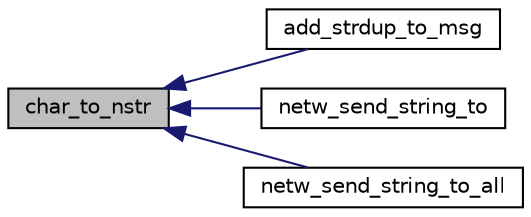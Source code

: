 digraph G
{
  edge [fontname="Helvetica",fontsize="10",labelfontname="Helvetica",labelfontsize="10"];
  node [fontname="Helvetica",fontsize="10",shape=record];
  rankdir=LR;
  Node1 [label="char_to_nstr",height=0.2,width=0.4,color="black", fillcolor="grey75", style="filled" fontcolor="black"];
  Node1 -> Node2 [dir=back,color="midnightblue",fontsize="10",style="solid",fontname="Helvetica"];
  Node2 [label="add_strdup_to_msg",height=0.2,width=0.4,color="black", fillcolor="white", style="filled",URL="$group___n_e_t_w_o_r_k___m_s_g.html#ga35d5127628fc0ddafd5cde36296ce583",tooltip="Add a copy of char *str to the string list in the message."];
  Node1 -> Node3 [dir=back,color="midnightblue",fontsize="10",style="solid",fontname="Helvetica"];
  Node3 [label="netw_send_string_to",height=0.2,width=0.4,color="black", fillcolor="white", style="filled",URL="$group___n_e_t_w_o_r_k___m_s_g.html#ga58d8af6bc08bdd67a61a6921fff3204b",tooltip="Add a string to the network, aiming a specific user."];
  Node1 -> Node4 [dir=back,color="midnightblue",fontsize="10",style="solid",fontname="Helvetica"];
  Node4 [label="netw_send_string_to_all",height=0.2,width=0.4,color="black", fillcolor="white", style="filled",URL="$group___n_e_t_w_o_r_k___m_s_g.html#gaa37866d5bddb1f181484360619fd16f9",tooltip="Add a string to the network, aiming all server-side users."];
}
